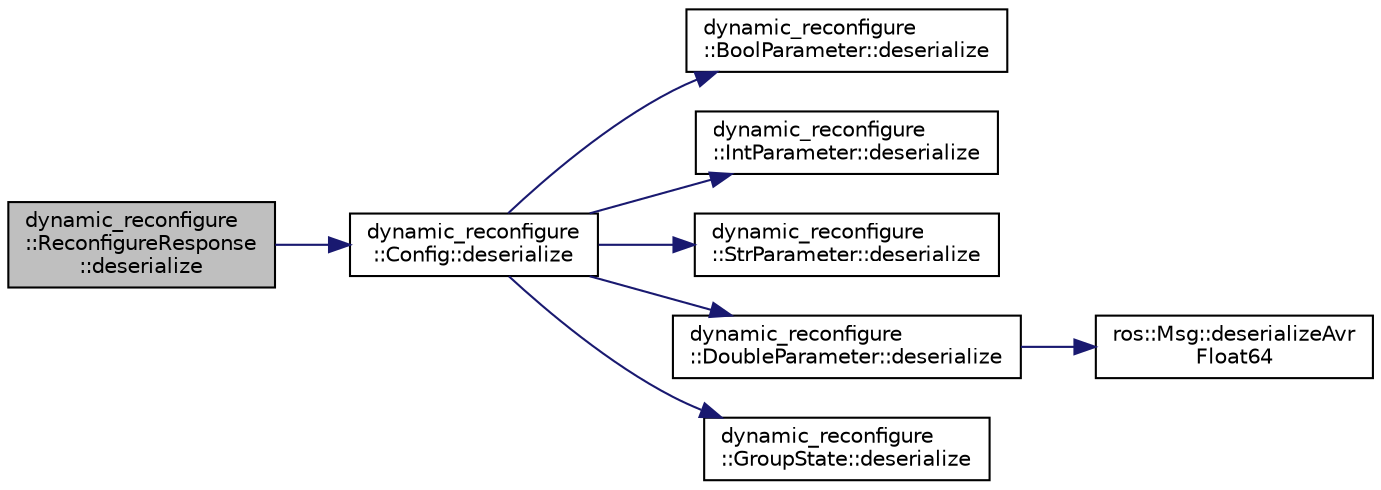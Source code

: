 digraph "dynamic_reconfigure::ReconfigureResponse::deserialize"
{
  edge [fontname="Helvetica",fontsize="10",labelfontname="Helvetica",labelfontsize="10"];
  node [fontname="Helvetica",fontsize="10",shape=record];
  rankdir="LR";
  Node1 [label="dynamic_reconfigure\l::ReconfigureResponse\l::deserialize",height=0.2,width=0.4,color="black", fillcolor="grey75", style="filled" fontcolor="black"];
  Node1 -> Node2 [color="midnightblue",fontsize="10",style="solid",fontname="Helvetica"];
  Node2 [label="dynamic_reconfigure\l::Config::deserialize",height=0.2,width=0.4,color="black", fillcolor="white", style="filled",URL="$classdynamic__reconfigure_1_1_config.html#a0574c2a01db9a9cf0f6aac47b9ef434e"];
  Node2 -> Node3 [color="midnightblue",fontsize="10",style="solid",fontname="Helvetica"];
  Node3 [label="dynamic_reconfigure\l::BoolParameter::deserialize",height=0.2,width=0.4,color="black", fillcolor="white", style="filled",URL="$classdynamic__reconfigure_1_1_bool_parameter.html#ac2bae33368d3c03ffdac576936b8ab9b"];
  Node2 -> Node4 [color="midnightblue",fontsize="10",style="solid",fontname="Helvetica"];
  Node4 [label="dynamic_reconfigure\l::IntParameter::deserialize",height=0.2,width=0.4,color="black", fillcolor="white", style="filled",URL="$classdynamic__reconfigure_1_1_int_parameter.html#ab6f1701955b0c1d254e40e747bfe82b7"];
  Node2 -> Node5 [color="midnightblue",fontsize="10",style="solid",fontname="Helvetica"];
  Node5 [label="dynamic_reconfigure\l::StrParameter::deserialize",height=0.2,width=0.4,color="black", fillcolor="white", style="filled",URL="$classdynamic__reconfigure_1_1_str_parameter.html#a0efccfc88c705f396c6874d42dbfa558"];
  Node2 -> Node6 [color="midnightblue",fontsize="10",style="solid",fontname="Helvetica"];
  Node6 [label="dynamic_reconfigure\l::DoubleParameter::deserialize",height=0.2,width=0.4,color="black", fillcolor="white", style="filled",URL="$classdynamic__reconfigure_1_1_double_parameter.html#a695bd5d6e773eb8cabb0b3d8339d3577"];
  Node6 -> Node7 [color="midnightblue",fontsize="10",style="solid",fontname="Helvetica"];
  Node7 [label="ros::Msg::deserializeAvr\lFloat64",height=0.2,width=0.4,color="black", fillcolor="white", style="filled",URL="$classros_1_1_msg.html#a8494fc1e864aa11612757ba107792b11",tooltip="This tricky function handles demoting a 64bit double to a 32bit float, so that AVR can understand mes..."];
  Node2 -> Node8 [color="midnightblue",fontsize="10",style="solid",fontname="Helvetica"];
  Node8 [label="dynamic_reconfigure\l::GroupState::deserialize",height=0.2,width=0.4,color="black", fillcolor="white", style="filled",URL="$classdynamic__reconfigure_1_1_group_state.html#ab0ab9f896b6ffcf1838726d3e440c9b6"];
}
